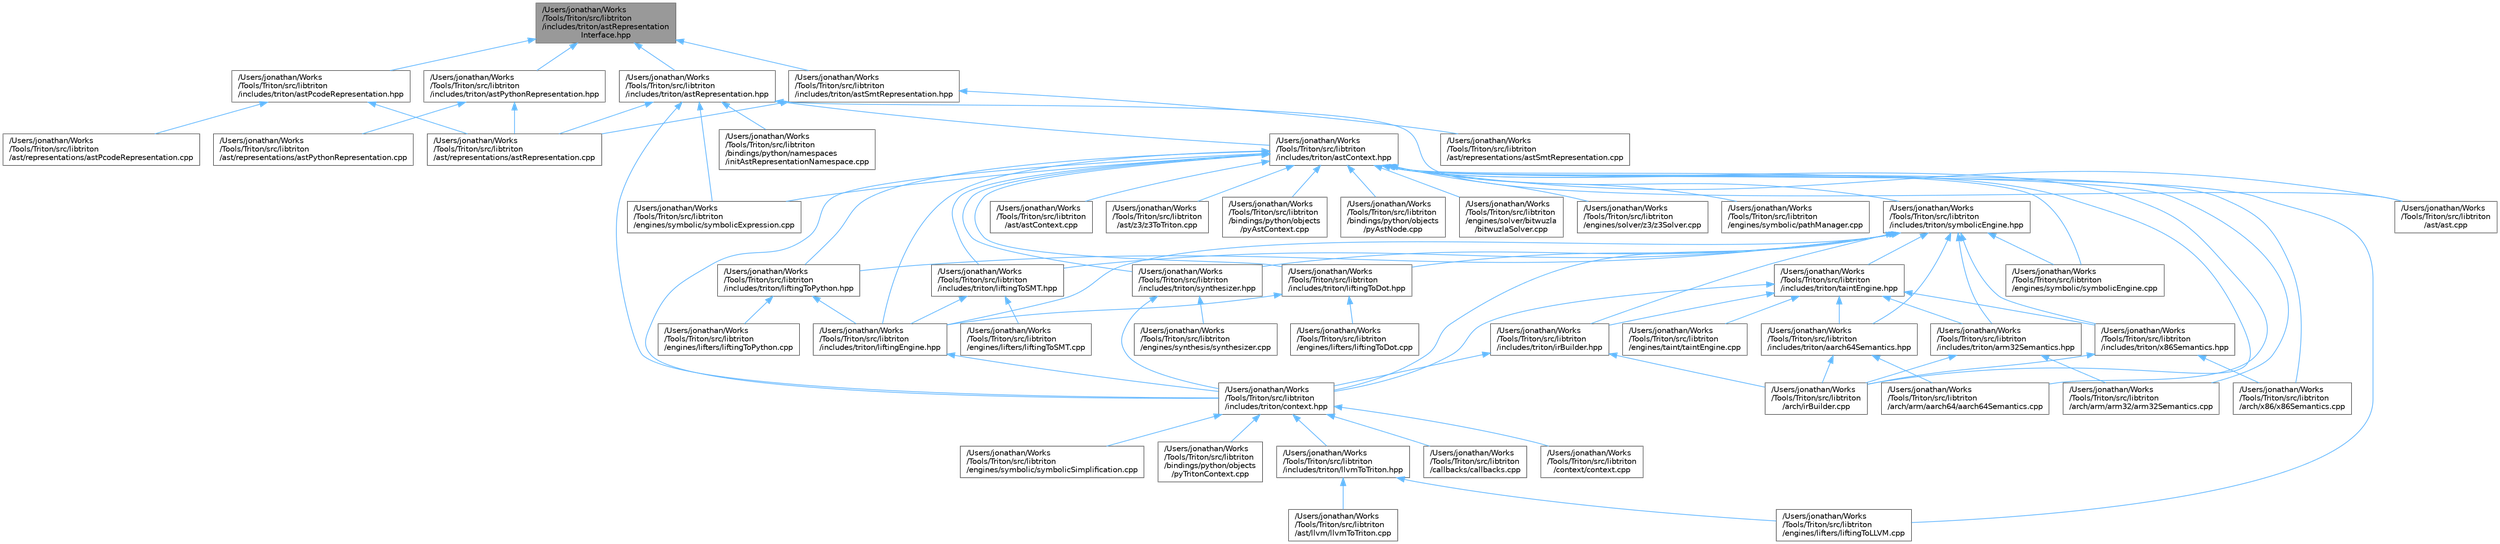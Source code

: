 digraph "/Users/jonathan/Works/Tools/Triton/src/libtriton/includes/triton/astRepresentationInterface.hpp"
{
 // LATEX_PDF_SIZE
  bgcolor="transparent";
  edge [fontname=Helvetica,fontsize=10,labelfontname=Helvetica,labelfontsize=10];
  node [fontname=Helvetica,fontsize=10,shape=box,height=0.2,width=0.4];
  Node1 [label="/Users/jonathan/Works\l/Tools/Triton/src/libtriton\l/includes/triton/astRepresentation\lInterface.hpp",height=0.2,width=0.4,color="gray40", fillcolor="grey60", style="filled", fontcolor="black",tooltip=" "];
  Node1 -> Node2 [dir="back",color="steelblue1",style="solid"];
  Node2 [label="/Users/jonathan/Works\l/Tools/Triton/src/libtriton\l/includes/triton/astPcodeRepresentation.hpp",height=0.2,width=0.4,color="grey40", fillcolor="white", style="filled",URL="$astPcodeRepresentation_8hpp.html",tooltip=" "];
  Node2 -> Node3 [dir="back",color="steelblue1",style="solid"];
  Node3 [label="/Users/jonathan/Works\l/Tools/Triton/src/libtriton\l/ast/representations/astPcodeRepresentation.cpp",height=0.2,width=0.4,color="grey40", fillcolor="white", style="filled",URL="$astPcodeRepresentation_8cpp.html",tooltip=" "];
  Node2 -> Node4 [dir="back",color="steelblue1",style="solid"];
  Node4 [label="/Users/jonathan/Works\l/Tools/Triton/src/libtriton\l/ast/representations/astRepresentation.cpp",height=0.2,width=0.4,color="grey40", fillcolor="white", style="filled",URL="$astRepresentation_8cpp.html",tooltip=" "];
  Node1 -> Node5 [dir="back",color="steelblue1",style="solid"];
  Node5 [label="/Users/jonathan/Works\l/Tools/Triton/src/libtriton\l/includes/triton/astPythonRepresentation.hpp",height=0.2,width=0.4,color="grey40", fillcolor="white", style="filled",URL="$astPythonRepresentation_8hpp.html",tooltip=" "];
  Node5 -> Node6 [dir="back",color="steelblue1",style="solid"];
  Node6 [label="/Users/jonathan/Works\l/Tools/Triton/src/libtriton\l/ast/representations/astPythonRepresentation.cpp",height=0.2,width=0.4,color="grey40", fillcolor="white", style="filled",URL="$astPythonRepresentation_8cpp.html",tooltip=" "];
  Node5 -> Node4 [dir="back",color="steelblue1",style="solid"];
  Node1 -> Node7 [dir="back",color="steelblue1",style="solid"];
  Node7 [label="/Users/jonathan/Works\l/Tools/Triton/src/libtriton\l/includes/triton/astRepresentation.hpp",height=0.2,width=0.4,color="grey40", fillcolor="white", style="filled",URL="$astRepresentation_8hpp.html",tooltip=" "];
  Node7 -> Node8 [dir="back",color="steelblue1",style="solid"];
  Node8 [label="/Users/jonathan/Works\l/Tools/Triton/src/libtriton\l/ast/ast.cpp",height=0.2,width=0.4,color="grey40", fillcolor="white", style="filled",URL="$ast_8cpp.html",tooltip=" "];
  Node7 -> Node4 [dir="back",color="steelblue1",style="solid"];
  Node7 -> Node9 [dir="back",color="steelblue1",style="solid"];
  Node9 [label="/Users/jonathan/Works\l/Tools/Triton/src/libtriton\l/bindings/python/namespaces\l/initAstRepresentationNamespace.cpp",height=0.2,width=0.4,color="grey40", fillcolor="white", style="filled",URL="$initAstRepresentationNamespace_8cpp.html",tooltip=" "];
  Node7 -> Node10 [dir="back",color="steelblue1",style="solid"];
  Node10 [label="/Users/jonathan/Works\l/Tools/Triton/src/libtriton\l/engines/symbolic/symbolicExpression.cpp",height=0.2,width=0.4,color="grey40", fillcolor="white", style="filled",URL="$symbolicExpression_8cpp.html",tooltip=" "];
  Node7 -> Node11 [dir="back",color="steelblue1",style="solid"];
  Node11 [label="/Users/jonathan/Works\l/Tools/Triton/src/libtriton\l/includes/triton/astContext.hpp",height=0.2,width=0.4,color="grey40", fillcolor="white", style="filled",URL="$astContext_8hpp.html",tooltip=" "];
  Node11 -> Node12 [dir="back",color="steelblue1",style="solid"];
  Node12 [label="/Users/jonathan/Works\l/Tools/Triton/src/libtriton\l/arch/arm/aarch64/aarch64Semantics.cpp",height=0.2,width=0.4,color="grey40", fillcolor="white", style="filled",URL="$aarch64Semantics_8cpp.html",tooltip=" "];
  Node11 -> Node13 [dir="back",color="steelblue1",style="solid"];
  Node13 [label="/Users/jonathan/Works\l/Tools/Triton/src/libtriton\l/arch/arm/arm32/arm32Semantics.cpp",height=0.2,width=0.4,color="grey40", fillcolor="white", style="filled",URL="$arm32Semantics_8cpp.html",tooltip=" "];
  Node11 -> Node14 [dir="back",color="steelblue1",style="solid"];
  Node14 [label="/Users/jonathan/Works\l/Tools/Triton/src/libtriton\l/arch/irBuilder.cpp",height=0.2,width=0.4,color="grey40", fillcolor="white", style="filled",URL="$irBuilder_8cpp.html",tooltip=" "];
  Node11 -> Node15 [dir="back",color="steelblue1",style="solid"];
  Node15 [label="/Users/jonathan/Works\l/Tools/Triton/src/libtriton\l/arch/x86/x86Semantics.cpp",height=0.2,width=0.4,color="grey40", fillcolor="white", style="filled",URL="$x86Semantics_8cpp.html",tooltip=" "];
  Node11 -> Node8 [dir="back",color="steelblue1",style="solid"];
  Node11 -> Node16 [dir="back",color="steelblue1",style="solid"];
  Node16 [label="/Users/jonathan/Works\l/Tools/Triton/src/libtriton\l/ast/astContext.cpp",height=0.2,width=0.4,color="grey40", fillcolor="white", style="filled",URL="$astContext_8cpp.html",tooltip=" "];
  Node11 -> Node17 [dir="back",color="steelblue1",style="solid"];
  Node17 [label="/Users/jonathan/Works\l/Tools/Triton/src/libtriton\l/ast/z3/z3ToTriton.cpp",height=0.2,width=0.4,color="grey40", fillcolor="white", style="filled",URL="$z3ToTriton_8cpp.html",tooltip=" "];
  Node11 -> Node18 [dir="back",color="steelblue1",style="solid"];
  Node18 [label="/Users/jonathan/Works\l/Tools/Triton/src/libtriton\l/bindings/python/objects\l/pyAstContext.cpp",height=0.2,width=0.4,color="grey40", fillcolor="white", style="filled",URL="$pyAstContext_8cpp.html",tooltip=" "];
  Node11 -> Node19 [dir="back",color="steelblue1",style="solid"];
  Node19 [label="/Users/jonathan/Works\l/Tools/Triton/src/libtriton\l/bindings/python/objects\l/pyAstNode.cpp",height=0.2,width=0.4,color="grey40", fillcolor="white", style="filled",URL="$pyAstNode_8cpp.html",tooltip=" "];
  Node11 -> Node20 [dir="back",color="steelblue1",style="solid"];
  Node20 [label="/Users/jonathan/Works\l/Tools/Triton/src/libtriton\l/engines/lifters/liftingToLLVM.cpp",height=0.2,width=0.4,color="grey40", fillcolor="white", style="filled",URL="$liftingToLLVM_8cpp.html",tooltip=" "];
  Node11 -> Node21 [dir="back",color="steelblue1",style="solid"];
  Node21 [label="/Users/jonathan/Works\l/Tools/Triton/src/libtriton\l/engines/solver/bitwuzla\l/bitwuzlaSolver.cpp",height=0.2,width=0.4,color="grey40", fillcolor="white", style="filled",URL="$bitwuzlaSolver_8cpp.html",tooltip=" "];
  Node11 -> Node22 [dir="back",color="steelblue1",style="solid"];
  Node22 [label="/Users/jonathan/Works\l/Tools/Triton/src/libtriton\l/engines/solver/z3/z3Solver.cpp",height=0.2,width=0.4,color="grey40", fillcolor="white", style="filled",URL="$z3Solver_8cpp.html",tooltip=" "];
  Node11 -> Node23 [dir="back",color="steelblue1",style="solid"];
  Node23 [label="/Users/jonathan/Works\l/Tools/Triton/src/libtriton\l/engines/symbolic/pathManager.cpp",height=0.2,width=0.4,color="grey40", fillcolor="white", style="filled",URL="$pathManager_8cpp.html",tooltip=" "];
  Node11 -> Node24 [dir="back",color="steelblue1",style="solid"];
  Node24 [label="/Users/jonathan/Works\l/Tools/Triton/src/libtriton\l/engines/symbolic/symbolicEngine.cpp",height=0.2,width=0.4,color="grey40", fillcolor="white", style="filled",URL="$symbolicEngine_8cpp.html",tooltip=" "];
  Node11 -> Node10 [dir="back",color="steelblue1",style="solid"];
  Node11 -> Node25 [dir="back",color="steelblue1",style="solid"];
  Node25 [label="/Users/jonathan/Works\l/Tools/Triton/src/libtriton\l/includes/triton/context.hpp",height=0.2,width=0.4,color="grey40", fillcolor="white", style="filled",URL="$context_8hpp.html",tooltip=" "];
  Node25 -> Node26 [dir="back",color="steelblue1",style="solid"];
  Node26 [label="/Users/jonathan/Works\l/Tools/Triton/src/libtriton\l/bindings/python/objects\l/pyTritonContext.cpp",height=0.2,width=0.4,color="grey40", fillcolor="white", style="filled",URL="$pyTritonContext_8cpp.html",tooltip=" "];
  Node25 -> Node27 [dir="back",color="steelblue1",style="solid"];
  Node27 [label="/Users/jonathan/Works\l/Tools/Triton/src/libtriton\l/callbacks/callbacks.cpp",height=0.2,width=0.4,color="grey40", fillcolor="white", style="filled",URL="$callbacks_8cpp.html",tooltip=" "];
  Node25 -> Node28 [dir="back",color="steelblue1",style="solid"];
  Node28 [label="/Users/jonathan/Works\l/Tools/Triton/src/libtriton\l/context/context.cpp",height=0.2,width=0.4,color="grey40", fillcolor="white", style="filled",URL="$context_8cpp.html",tooltip=" "];
  Node25 -> Node29 [dir="back",color="steelblue1",style="solid"];
  Node29 [label="/Users/jonathan/Works\l/Tools/Triton/src/libtriton\l/engines/symbolic/symbolicSimplification.cpp",height=0.2,width=0.4,color="grey40", fillcolor="white", style="filled",URL="$symbolicSimplification_8cpp.html",tooltip=" "];
  Node25 -> Node30 [dir="back",color="steelblue1",style="solid"];
  Node30 [label="/Users/jonathan/Works\l/Tools/Triton/src/libtriton\l/includes/triton/llvmToTriton.hpp",height=0.2,width=0.4,color="grey40", fillcolor="white", style="filled",URL="$llvmToTriton_8hpp.html",tooltip=" "];
  Node30 -> Node31 [dir="back",color="steelblue1",style="solid"];
  Node31 [label="/Users/jonathan/Works\l/Tools/Triton/src/libtriton\l/ast/llvm/llvmToTriton.cpp",height=0.2,width=0.4,color="grey40", fillcolor="white", style="filled",URL="$llvmToTriton_8cpp.html",tooltip=" "];
  Node30 -> Node20 [dir="back",color="steelblue1",style="solid"];
  Node11 -> Node32 [dir="back",color="steelblue1",style="solid"];
  Node32 [label="/Users/jonathan/Works\l/Tools/Triton/src/libtriton\l/includes/triton/liftingEngine.hpp",height=0.2,width=0.4,color="grey40", fillcolor="white", style="filled",URL="$liftingEngine_8hpp.html",tooltip=" "];
  Node32 -> Node25 [dir="back",color="steelblue1",style="solid"];
  Node11 -> Node33 [dir="back",color="steelblue1",style="solid"];
  Node33 [label="/Users/jonathan/Works\l/Tools/Triton/src/libtriton\l/includes/triton/liftingToDot.hpp",height=0.2,width=0.4,color="grey40", fillcolor="white", style="filled",URL="$liftingToDot_8hpp.html",tooltip=" "];
  Node33 -> Node34 [dir="back",color="steelblue1",style="solid"];
  Node34 [label="/Users/jonathan/Works\l/Tools/Triton/src/libtriton\l/engines/lifters/liftingToDot.cpp",height=0.2,width=0.4,color="grey40", fillcolor="white", style="filled",URL="$liftingToDot_8cpp.html",tooltip=" "];
  Node33 -> Node32 [dir="back",color="steelblue1",style="solid"];
  Node11 -> Node35 [dir="back",color="steelblue1",style="solid"];
  Node35 [label="/Users/jonathan/Works\l/Tools/Triton/src/libtriton\l/includes/triton/liftingToPython.hpp",height=0.2,width=0.4,color="grey40", fillcolor="white", style="filled",URL="$liftingToPython_8hpp.html",tooltip=" "];
  Node35 -> Node36 [dir="back",color="steelblue1",style="solid"];
  Node36 [label="/Users/jonathan/Works\l/Tools/Triton/src/libtriton\l/engines/lifters/liftingToPython.cpp",height=0.2,width=0.4,color="grey40", fillcolor="white", style="filled",URL="$liftingToPython_8cpp.html",tooltip=" "];
  Node35 -> Node32 [dir="back",color="steelblue1",style="solid"];
  Node11 -> Node37 [dir="back",color="steelblue1",style="solid"];
  Node37 [label="/Users/jonathan/Works\l/Tools/Triton/src/libtriton\l/includes/triton/liftingToSMT.hpp",height=0.2,width=0.4,color="grey40", fillcolor="white", style="filled",URL="$liftingToSMT_8hpp.html",tooltip=" "];
  Node37 -> Node38 [dir="back",color="steelblue1",style="solid"];
  Node38 [label="/Users/jonathan/Works\l/Tools/Triton/src/libtriton\l/engines/lifters/liftingToSMT.cpp",height=0.2,width=0.4,color="grey40", fillcolor="white", style="filled",URL="$liftingToSMT_8cpp.html",tooltip=" "];
  Node37 -> Node32 [dir="back",color="steelblue1",style="solid"];
  Node11 -> Node39 [dir="back",color="steelblue1",style="solid"];
  Node39 [label="/Users/jonathan/Works\l/Tools/Triton/src/libtriton\l/includes/triton/symbolicEngine.hpp",height=0.2,width=0.4,color="grey40", fillcolor="white", style="filled",URL="$symbolicEngine_8hpp.html",tooltip=" "];
  Node39 -> Node24 [dir="back",color="steelblue1",style="solid"];
  Node39 -> Node40 [dir="back",color="steelblue1",style="solid"];
  Node40 [label="/Users/jonathan/Works\l/Tools/Triton/src/libtriton\l/includes/triton/aarch64Semantics.hpp",height=0.2,width=0.4,color="grey40", fillcolor="white", style="filled",URL="$aarch64Semantics_8hpp.html",tooltip=" "];
  Node40 -> Node12 [dir="back",color="steelblue1",style="solid"];
  Node40 -> Node14 [dir="back",color="steelblue1",style="solid"];
  Node39 -> Node41 [dir="back",color="steelblue1",style="solid"];
  Node41 [label="/Users/jonathan/Works\l/Tools/Triton/src/libtriton\l/includes/triton/arm32Semantics.hpp",height=0.2,width=0.4,color="grey40", fillcolor="white", style="filled",URL="$arm32Semantics_8hpp.html",tooltip=" "];
  Node41 -> Node13 [dir="back",color="steelblue1",style="solid"];
  Node41 -> Node14 [dir="back",color="steelblue1",style="solid"];
  Node39 -> Node25 [dir="back",color="steelblue1",style="solid"];
  Node39 -> Node42 [dir="back",color="steelblue1",style="solid"];
  Node42 [label="/Users/jonathan/Works\l/Tools/Triton/src/libtriton\l/includes/triton/irBuilder.hpp",height=0.2,width=0.4,color="grey40", fillcolor="white", style="filled",URL="$irBuilder_8hpp.html",tooltip=" "];
  Node42 -> Node14 [dir="back",color="steelblue1",style="solid"];
  Node42 -> Node25 [dir="back",color="steelblue1",style="solid"];
  Node39 -> Node32 [dir="back",color="steelblue1",style="solid"];
  Node39 -> Node33 [dir="back",color="steelblue1",style="solid"];
  Node39 -> Node35 [dir="back",color="steelblue1",style="solid"];
  Node39 -> Node37 [dir="back",color="steelblue1",style="solid"];
  Node39 -> Node43 [dir="back",color="steelblue1",style="solid"];
  Node43 [label="/Users/jonathan/Works\l/Tools/Triton/src/libtriton\l/includes/triton/synthesizer.hpp",height=0.2,width=0.4,color="grey40", fillcolor="white", style="filled",URL="$synthesizer_8hpp.html",tooltip=" "];
  Node43 -> Node44 [dir="back",color="steelblue1",style="solid"];
  Node44 [label="/Users/jonathan/Works\l/Tools/Triton/src/libtriton\l/engines/synthesis/synthesizer.cpp",height=0.2,width=0.4,color="grey40", fillcolor="white", style="filled",URL="$synthesizer_8cpp.html",tooltip=" "];
  Node43 -> Node25 [dir="back",color="steelblue1",style="solid"];
  Node39 -> Node45 [dir="back",color="steelblue1",style="solid"];
  Node45 [label="/Users/jonathan/Works\l/Tools/Triton/src/libtriton\l/includes/triton/taintEngine.hpp",height=0.2,width=0.4,color="grey40", fillcolor="white", style="filled",URL="$taintEngine_8hpp.html",tooltip=" "];
  Node45 -> Node46 [dir="back",color="steelblue1",style="solid"];
  Node46 [label="/Users/jonathan/Works\l/Tools/Triton/src/libtriton\l/engines/taint/taintEngine.cpp",height=0.2,width=0.4,color="grey40", fillcolor="white", style="filled",URL="$taintEngine_8cpp.html",tooltip=" "];
  Node45 -> Node40 [dir="back",color="steelblue1",style="solid"];
  Node45 -> Node41 [dir="back",color="steelblue1",style="solid"];
  Node45 -> Node25 [dir="back",color="steelblue1",style="solid"];
  Node45 -> Node42 [dir="back",color="steelblue1",style="solid"];
  Node45 -> Node47 [dir="back",color="steelblue1",style="solid"];
  Node47 [label="/Users/jonathan/Works\l/Tools/Triton/src/libtriton\l/includes/triton/x86Semantics.hpp",height=0.2,width=0.4,color="grey40", fillcolor="white", style="filled",URL="$x86Semantics_8hpp.html",tooltip=" "];
  Node47 -> Node14 [dir="back",color="steelblue1",style="solid"];
  Node47 -> Node15 [dir="back",color="steelblue1",style="solid"];
  Node39 -> Node47 [dir="back",color="steelblue1",style="solid"];
  Node11 -> Node43 [dir="back",color="steelblue1",style="solid"];
  Node7 -> Node25 [dir="back",color="steelblue1",style="solid"];
  Node1 -> Node48 [dir="back",color="steelblue1",style="solid"];
  Node48 [label="/Users/jonathan/Works\l/Tools/Triton/src/libtriton\l/includes/triton/astSmtRepresentation.hpp",height=0.2,width=0.4,color="grey40", fillcolor="white", style="filled",URL="$astSmtRepresentation_8hpp.html",tooltip=" "];
  Node48 -> Node4 [dir="back",color="steelblue1",style="solid"];
  Node48 -> Node49 [dir="back",color="steelblue1",style="solid"];
  Node49 [label="/Users/jonathan/Works\l/Tools/Triton/src/libtriton\l/ast/representations/astSmtRepresentation.cpp",height=0.2,width=0.4,color="grey40", fillcolor="white", style="filled",URL="$astSmtRepresentation_8cpp.html",tooltip=" "];
}
